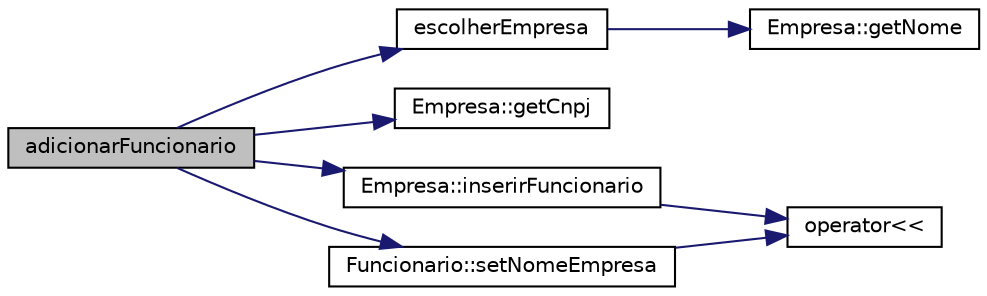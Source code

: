 digraph "adicionarFuncionario"
{
  edge [fontname="Helvetica",fontsize="10",labelfontname="Helvetica",labelfontsize="10"];
  node [fontname="Helvetica",fontsize="10",shape=record];
  rankdir="LR";
  Node0 [label="adicionarFuncionario",height=0.2,width=0.4,color="black", fillcolor="grey75", style="filled", fontcolor="black"];
  Node0 -> Node1 [color="midnightblue",fontsize="10",style="solid",fontname="Helvetica"];
  Node1 [label="escolherEmpresa",height=0.2,width=0.4,color="black", fillcolor="white", style="filled",URL="$empresa-crud_8cpp.html#a7ebc01be1157d8212a6c510ad5772c69",tooltip="Telas para escolha de empresas. "];
  Node1 -> Node2 [color="midnightblue",fontsize="10",style="solid",fontname="Helvetica"];
  Node2 [label="Empresa::getNome",height=0.2,width=0.4,color="black", fillcolor="white", style="filled",URL="$class_empresa.html#a9dba7316e0e0449abe9c9ec7015927e1"];
  Node0 -> Node3 [color="midnightblue",fontsize="10",style="solid",fontname="Helvetica"];
  Node3 [label="Empresa::getCnpj",height=0.2,width=0.4,color="black", fillcolor="white", style="filled",URL="$class_empresa.html#a7289c123e5515521179f96a2b5656745"];
  Node0 -> Node4 [color="midnightblue",fontsize="10",style="solid",fontname="Helvetica"];
  Node4 [label="Empresa::inserirFuncionario",height=0.2,width=0.4,color="black", fillcolor="white", style="filled",URL="$class_empresa.html#a4cbd75115be308a2bf41fd0c84fc6d79"];
  Node4 -> Node5 [color="midnightblue",fontsize="10",style="solid",fontname="Helvetica"];
  Node5 [label="operator\<\<",height=0.2,width=0.4,color="black", fillcolor="white", style="filled",URL="$data_8cpp.html#a4d5300c3a3aba13c234618c9ade6078a"];
  Node0 -> Node6 [color="midnightblue",fontsize="10",style="solid",fontname="Helvetica"];
  Node6 [label="Funcionario::setNomeEmpresa",height=0.2,width=0.4,color="black", fillcolor="white", style="filled",URL="$class_funcionario.html#a0efc144ed4d2b5fd8fbc0845869c89f3"];
  Node6 -> Node5 [color="midnightblue",fontsize="10",style="solid",fontname="Helvetica"];
}
